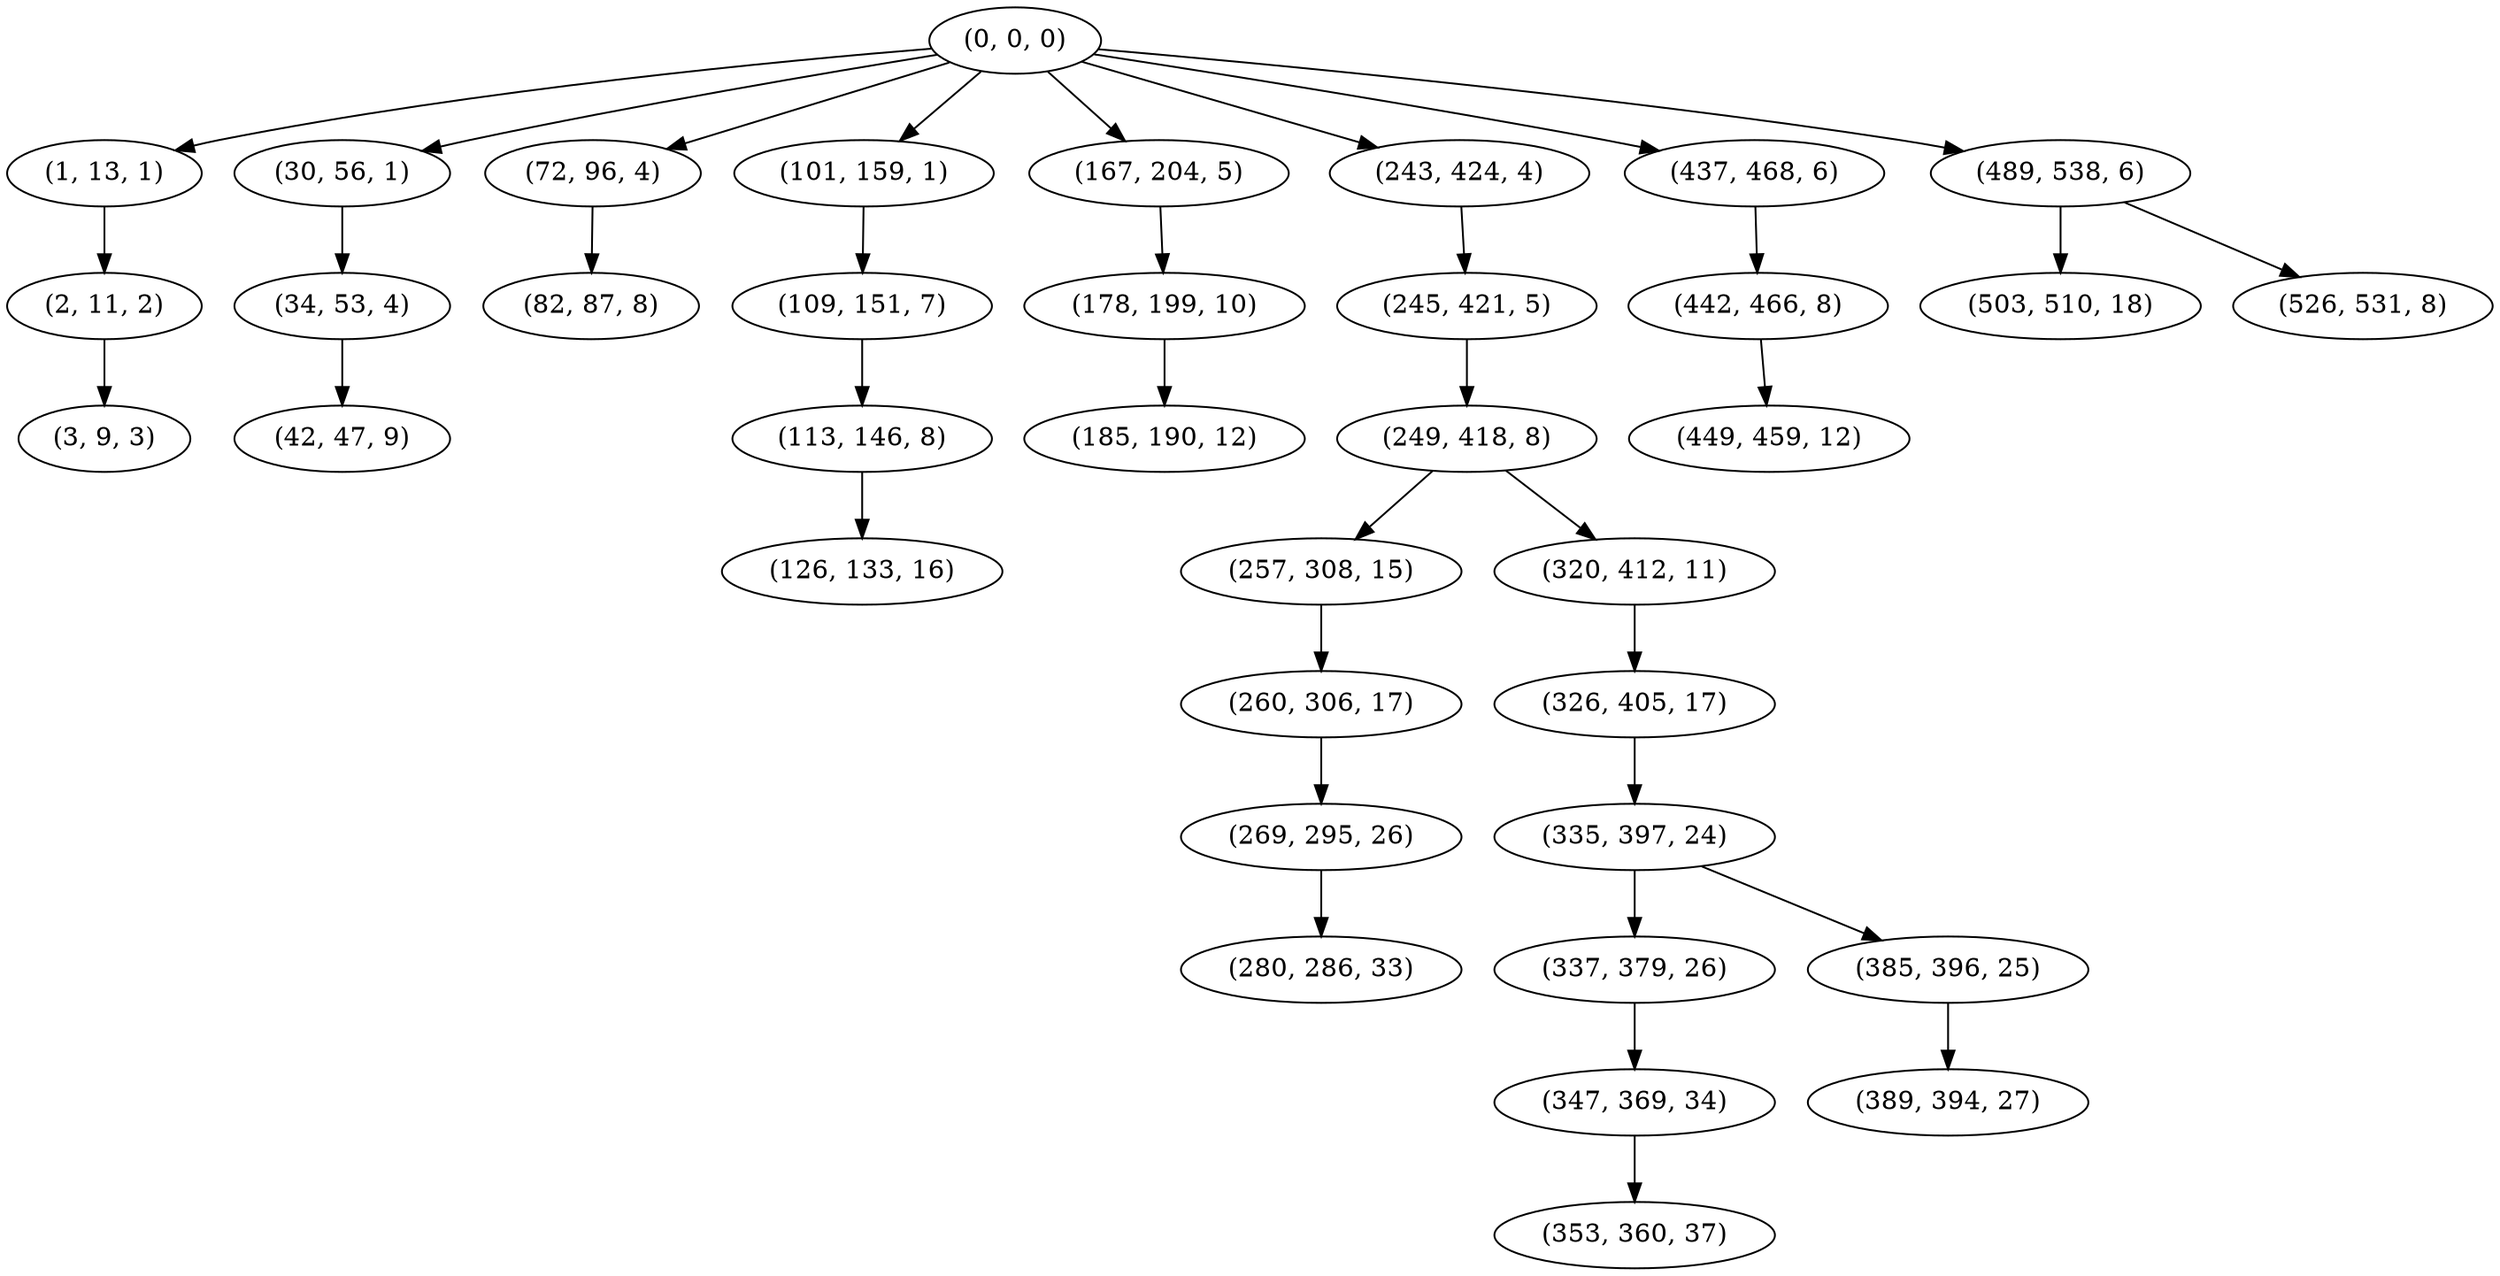 digraph tree {
    "(0, 0, 0)";
    "(1, 13, 1)";
    "(2, 11, 2)";
    "(3, 9, 3)";
    "(30, 56, 1)";
    "(34, 53, 4)";
    "(42, 47, 9)";
    "(72, 96, 4)";
    "(82, 87, 8)";
    "(101, 159, 1)";
    "(109, 151, 7)";
    "(113, 146, 8)";
    "(126, 133, 16)";
    "(167, 204, 5)";
    "(178, 199, 10)";
    "(185, 190, 12)";
    "(243, 424, 4)";
    "(245, 421, 5)";
    "(249, 418, 8)";
    "(257, 308, 15)";
    "(260, 306, 17)";
    "(269, 295, 26)";
    "(280, 286, 33)";
    "(320, 412, 11)";
    "(326, 405, 17)";
    "(335, 397, 24)";
    "(337, 379, 26)";
    "(347, 369, 34)";
    "(353, 360, 37)";
    "(385, 396, 25)";
    "(389, 394, 27)";
    "(437, 468, 6)";
    "(442, 466, 8)";
    "(449, 459, 12)";
    "(489, 538, 6)";
    "(503, 510, 18)";
    "(526, 531, 8)";
    "(0, 0, 0)" -> "(1, 13, 1)";
    "(0, 0, 0)" -> "(30, 56, 1)";
    "(0, 0, 0)" -> "(72, 96, 4)";
    "(0, 0, 0)" -> "(101, 159, 1)";
    "(0, 0, 0)" -> "(167, 204, 5)";
    "(0, 0, 0)" -> "(243, 424, 4)";
    "(0, 0, 0)" -> "(437, 468, 6)";
    "(0, 0, 0)" -> "(489, 538, 6)";
    "(1, 13, 1)" -> "(2, 11, 2)";
    "(2, 11, 2)" -> "(3, 9, 3)";
    "(30, 56, 1)" -> "(34, 53, 4)";
    "(34, 53, 4)" -> "(42, 47, 9)";
    "(72, 96, 4)" -> "(82, 87, 8)";
    "(101, 159, 1)" -> "(109, 151, 7)";
    "(109, 151, 7)" -> "(113, 146, 8)";
    "(113, 146, 8)" -> "(126, 133, 16)";
    "(167, 204, 5)" -> "(178, 199, 10)";
    "(178, 199, 10)" -> "(185, 190, 12)";
    "(243, 424, 4)" -> "(245, 421, 5)";
    "(245, 421, 5)" -> "(249, 418, 8)";
    "(249, 418, 8)" -> "(257, 308, 15)";
    "(249, 418, 8)" -> "(320, 412, 11)";
    "(257, 308, 15)" -> "(260, 306, 17)";
    "(260, 306, 17)" -> "(269, 295, 26)";
    "(269, 295, 26)" -> "(280, 286, 33)";
    "(320, 412, 11)" -> "(326, 405, 17)";
    "(326, 405, 17)" -> "(335, 397, 24)";
    "(335, 397, 24)" -> "(337, 379, 26)";
    "(335, 397, 24)" -> "(385, 396, 25)";
    "(337, 379, 26)" -> "(347, 369, 34)";
    "(347, 369, 34)" -> "(353, 360, 37)";
    "(385, 396, 25)" -> "(389, 394, 27)";
    "(437, 468, 6)" -> "(442, 466, 8)";
    "(442, 466, 8)" -> "(449, 459, 12)";
    "(489, 538, 6)" -> "(503, 510, 18)";
    "(489, 538, 6)" -> "(526, 531, 8)";
}
